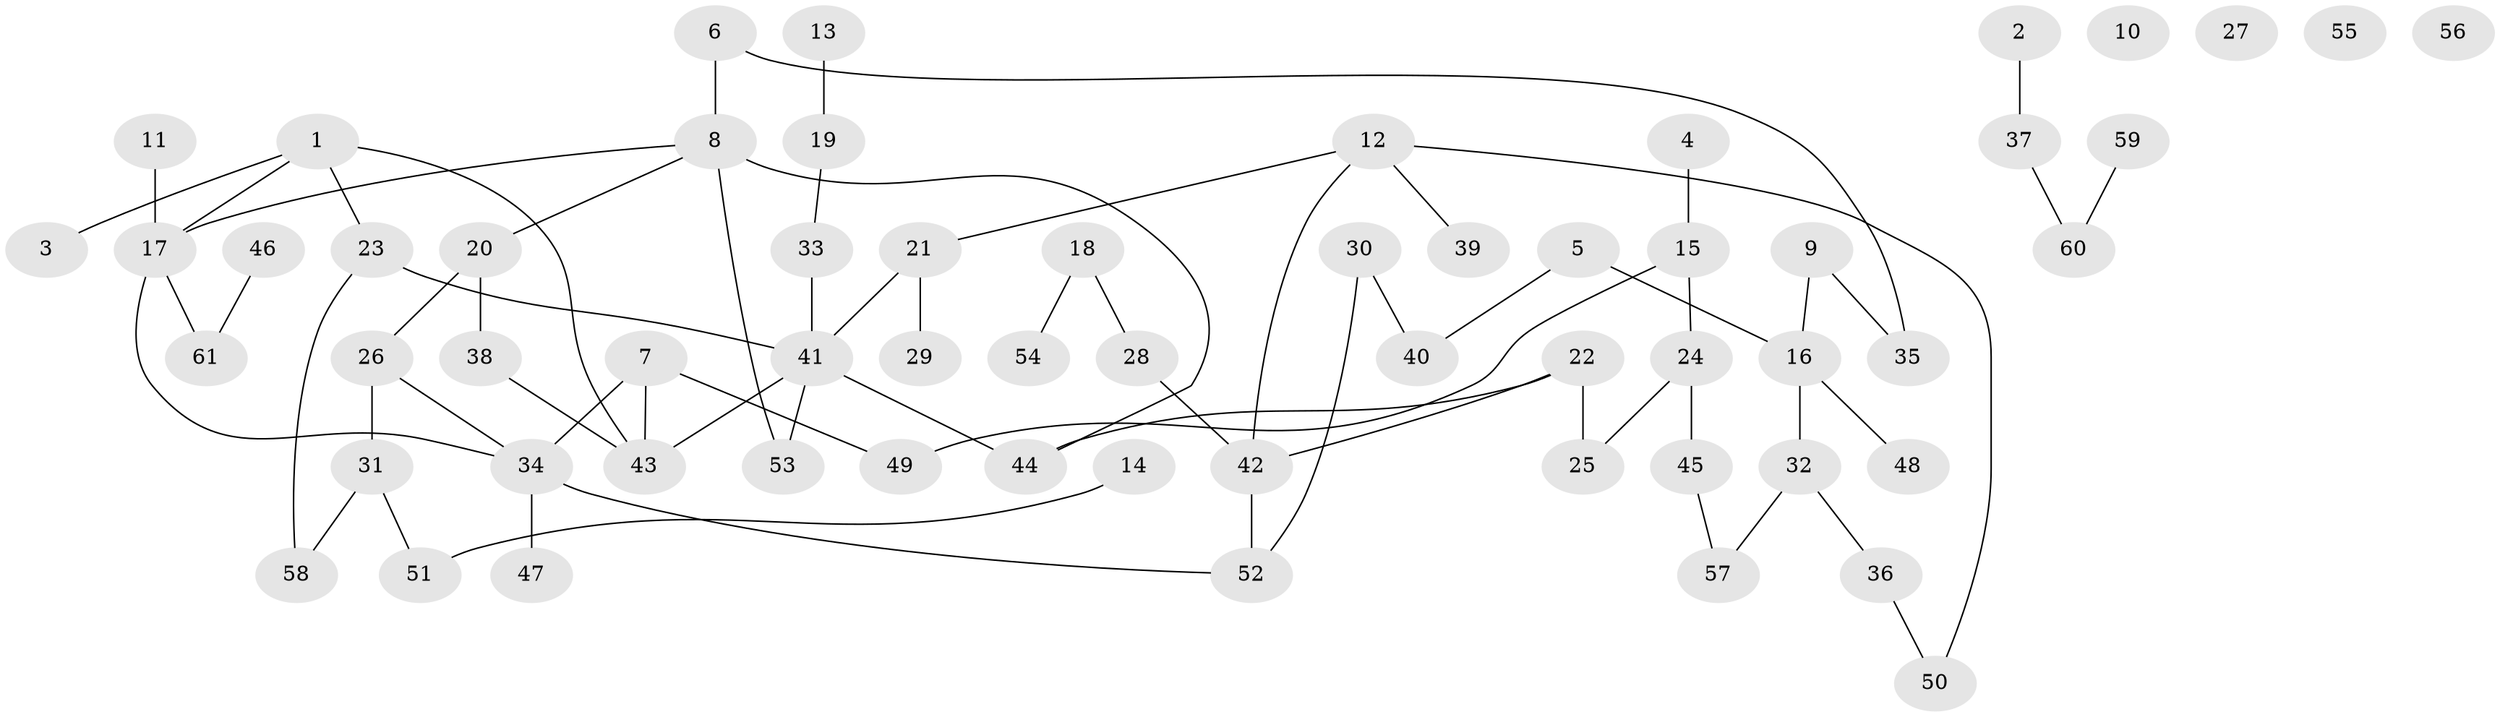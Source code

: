 // coarse degree distribution, {7: 0.05263157894736842, 1: 0.3157894736842105, 2: 0.21052631578947367, 4: 0.07894736842105263, 3: 0.15789473684210525, 6: 0.07894736842105263, 0: 0.10526315789473684}
// Generated by graph-tools (version 1.1) at 2025/23/03/03/25 07:23:29]
// undirected, 61 vertices, 68 edges
graph export_dot {
graph [start="1"]
  node [color=gray90,style=filled];
  1;
  2;
  3;
  4;
  5;
  6;
  7;
  8;
  9;
  10;
  11;
  12;
  13;
  14;
  15;
  16;
  17;
  18;
  19;
  20;
  21;
  22;
  23;
  24;
  25;
  26;
  27;
  28;
  29;
  30;
  31;
  32;
  33;
  34;
  35;
  36;
  37;
  38;
  39;
  40;
  41;
  42;
  43;
  44;
  45;
  46;
  47;
  48;
  49;
  50;
  51;
  52;
  53;
  54;
  55;
  56;
  57;
  58;
  59;
  60;
  61;
  1 -- 3;
  1 -- 17;
  1 -- 23;
  1 -- 43;
  2 -- 37;
  4 -- 15;
  5 -- 16;
  5 -- 40;
  6 -- 8;
  6 -- 35;
  7 -- 34;
  7 -- 43;
  7 -- 49;
  8 -- 17;
  8 -- 20;
  8 -- 44;
  8 -- 53;
  9 -- 16;
  9 -- 35;
  11 -- 17;
  12 -- 21;
  12 -- 39;
  12 -- 42;
  12 -- 50;
  13 -- 19;
  14 -- 51;
  15 -- 24;
  15 -- 49;
  16 -- 32;
  16 -- 48;
  17 -- 34;
  17 -- 61;
  18 -- 28;
  18 -- 54;
  19 -- 33;
  20 -- 26;
  20 -- 38;
  21 -- 29;
  21 -- 41;
  22 -- 25;
  22 -- 42;
  22 -- 44;
  23 -- 41;
  23 -- 58;
  24 -- 25;
  24 -- 45;
  26 -- 31;
  26 -- 34;
  28 -- 42;
  30 -- 40;
  30 -- 52;
  31 -- 51;
  31 -- 58;
  32 -- 36;
  32 -- 57;
  33 -- 41;
  34 -- 47;
  34 -- 52;
  36 -- 50;
  37 -- 60;
  38 -- 43;
  41 -- 43;
  41 -- 44;
  41 -- 53;
  42 -- 52;
  45 -- 57;
  46 -- 61;
  59 -- 60;
}
